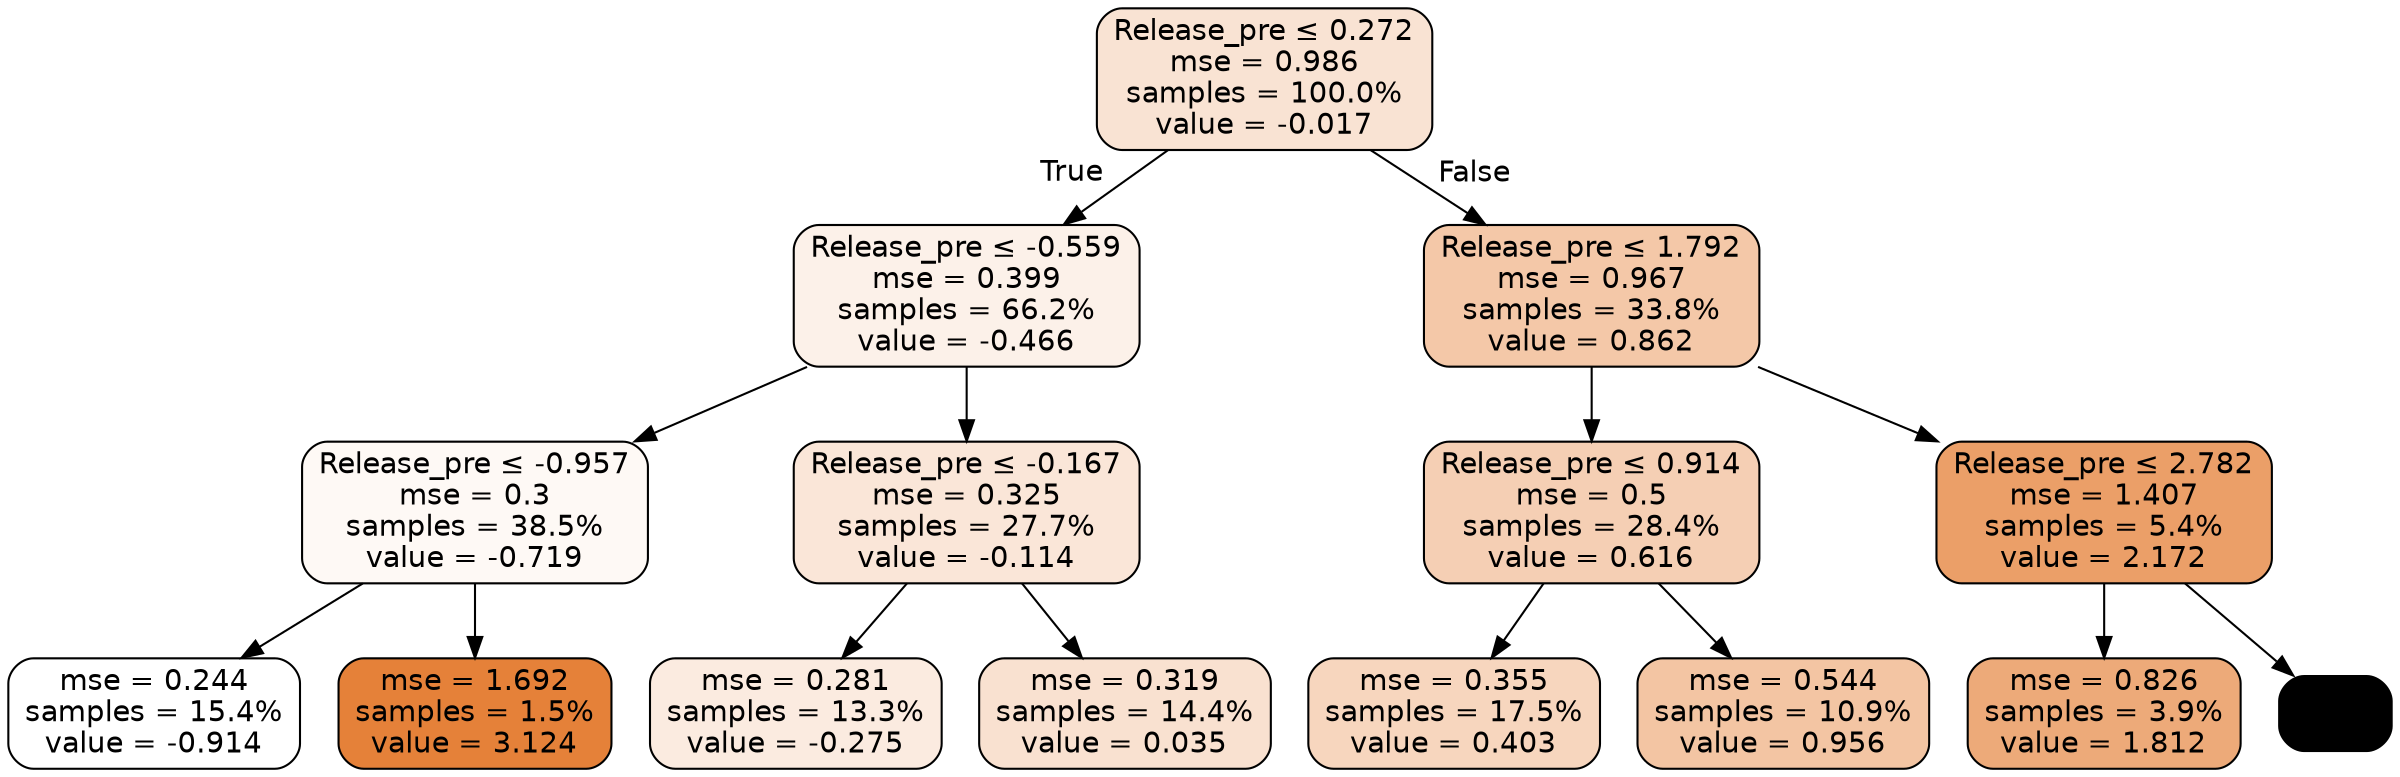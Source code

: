 digraph Tree {
node [shape=box, style="filled, rounded", color="black", fontname=helvetica] ;
edge [fontname=helvetica] ;
0 [label=<Release_pre &le; 0.272<br/>mse = 0.986<br/>samples = 100.0%<br/>value = -0.017>, fillcolor="#f9e3d3"] ;
1 [label=<Release_pre &le; -0.559<br/>mse = 0.399<br/>samples = 66.2%<br/>value = -0.466>, fillcolor="#fcf1e9"] ;
0 -> 1 [labeldistance=2.5, labelangle=45, headlabel="True"] ;
2 [label=<Release_pre &le; -0.957<br/>mse = 0.3<br/>samples = 38.5%<br/>value = -0.719>, fillcolor="#fef9f5"] ;
1 -> 2 ;
3 [label=<mse = 0.244<br/>samples = 15.4%<br/>value = -0.914>, fillcolor="#ffffff"] ;
2 -> 3 ;
4 [label=<mse = 0.295<br/>samples = 23.1%<br/>value = -0.59>, fillcolor="#fdf5ef"] ;
2 -> 4 ;
5 [label=<Release_pre &le; -0.167<br/>mse = 0.325<br/>samples = 27.7%<br/>value = -0.114>, fillcolor="#fae6d8"] ;
1 -> 5 ;
6 [label=<mse = 0.281<br/>samples = 13.3%<br/>value = -0.275>, fillcolor="#fbebe0"] ;
5 -> 6 ;
7 [label=<mse = 0.319<br/>samples = 14.4%<br/>value = 0.035>, fillcolor="#f9e1d0"] ;
5 -> 7 ;
8 [label=<Release_pre &le; 1.792<br/>mse = 0.967<br/>samples = 33.8%<br/>value = 0.862>, fillcolor="#f4c8a8"] ;
0 -> 8 [labeldistance=2.5, labelangle=-45, headlabel="False"] ;
9 [label=<Release_pre &le; 0.914<br/>mse = 0.5<br/>samples = 28.4%<br/>value = 0.616>, fillcolor="#f5cfb4"] ;
8 -> 9 ;
10 [label=<mse = 0.355<br/>samples = 17.5%<br/>value = 0.403>, fillcolor="#f7d6be"] ;
9 -> 10 ;
11 [label=<mse = 0.544<br/>samples = 10.9%<br/>value = 0.956>, fillcolor="#f3c5a3"] ;
9 -> 11 ;
12 [label=<Release_pre &le; 2.782<br/>mse = 1.407<br/>samples = 5.4%<br/>value = 2.172>, fillcolor="#eb9f68"] ;
8 -> 12 ;
13 [label=<mse = 0.826<br/>samples = 3.9%<br/>value = 1.812>, fillcolor="#edaa79"] ;
12 -> 13 ;4 [label=<mse = 1.692<br/>samples = 1.5%<br/>value = 3.124>, fillcolor="#e58139"] ;
12 -> 14 ;
}

